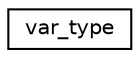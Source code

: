 digraph "Graphical Class Hierarchy"
{
 // INTERACTIVE_SVG=YES
 // LATEX_PDF_SIZE
  edge [fontname="Helvetica",fontsize="10",labelfontname="Helvetica",labelfontsize="10"];
  node [fontname="Helvetica",fontsize="10",shape=record];
  rankdir="LR";
  Node0 [label="var_type",height=0.2,width=0.4,color="black", fillcolor="white", style="filled",URL="$structfms__io__mod_1_1var__type.html",tooltip=" "];
}
